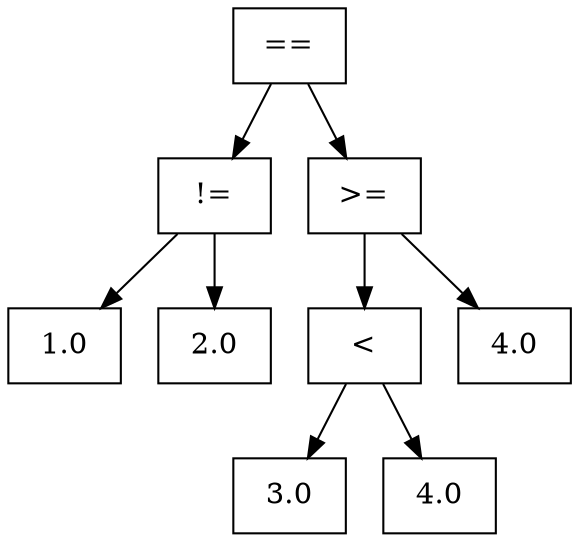 digraph G {
node [shape=box];
node1288354730 [label="=="];
node1274370218 [label="!="];
node758705033 [label="1.0"];
node1604839423 [label="2.0"];
node1274370218 -> node758705033;
node1274370218 -> node1604839423;
node1177096266 [label=">="];
node670576685 [label="<"];
node1299641336 [label="3.0"];
node764308918 [label="4.0"];
node670576685 -> node1299641336;
node670576685 -> node764308918;
node598446861 [label="4.0"];
node1177096266 -> node670576685;
node1177096266 -> node598446861;
node1288354730 -> node1274370218;
node1288354730 -> node1177096266;
}
